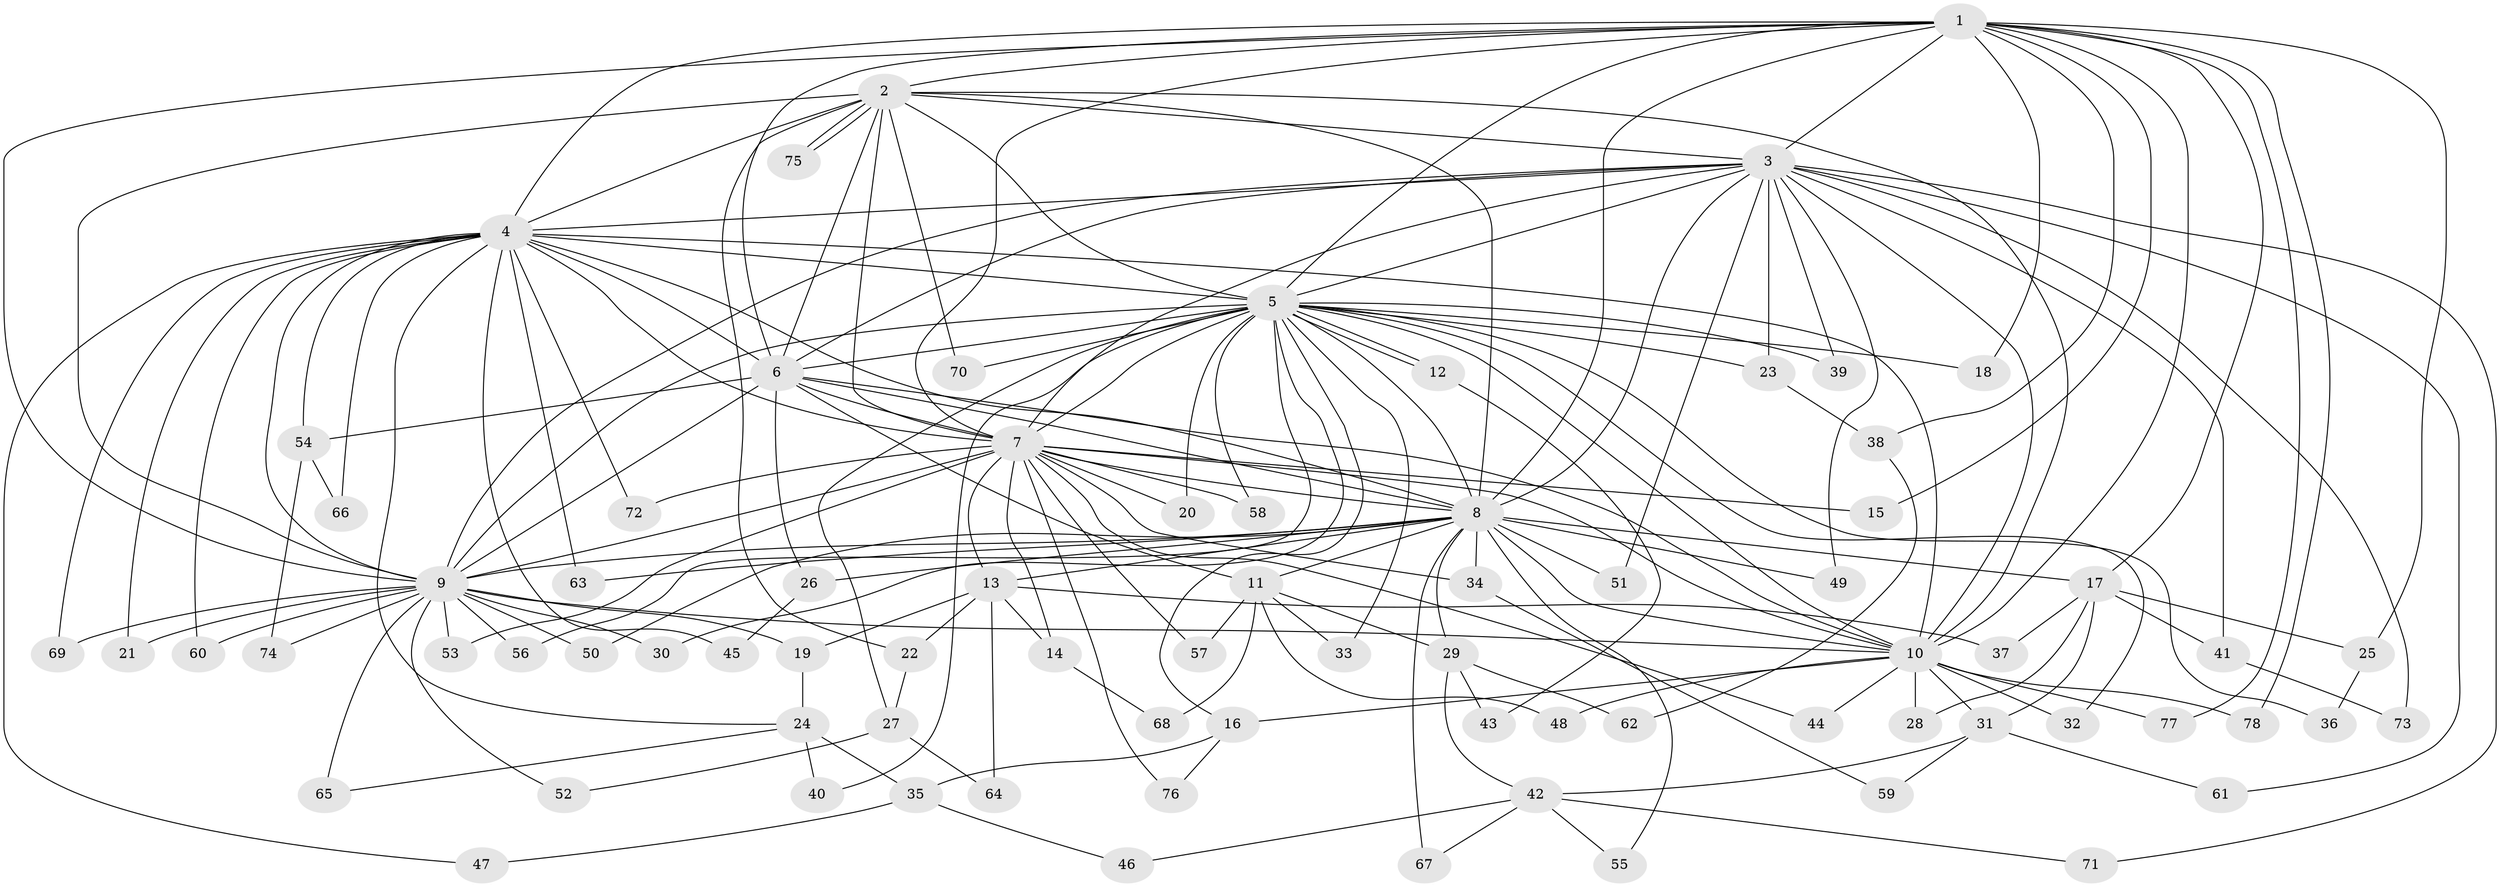 // coarse degree distribution, {3: 0.1875, 6: 0.03125, 2: 0.28125, 17: 0.03125, 5: 0.15625, 16: 0.03125, 10: 0.03125, 4: 0.0625, 11: 0.03125, 13: 0.03125, 15: 0.03125, 7: 0.03125, 1: 0.03125, 9: 0.03125}
// Generated by graph-tools (version 1.1) at 2025/36/03/04/25 23:36:38]
// undirected, 78 vertices, 181 edges
graph export_dot {
  node [color=gray90,style=filled];
  1;
  2;
  3;
  4;
  5;
  6;
  7;
  8;
  9;
  10;
  11;
  12;
  13;
  14;
  15;
  16;
  17;
  18;
  19;
  20;
  21;
  22;
  23;
  24;
  25;
  26;
  27;
  28;
  29;
  30;
  31;
  32;
  33;
  34;
  35;
  36;
  37;
  38;
  39;
  40;
  41;
  42;
  43;
  44;
  45;
  46;
  47;
  48;
  49;
  50;
  51;
  52;
  53;
  54;
  55;
  56;
  57;
  58;
  59;
  60;
  61;
  62;
  63;
  64;
  65;
  66;
  67;
  68;
  69;
  70;
  71;
  72;
  73;
  74;
  75;
  76;
  77;
  78;
  1 -- 2;
  1 -- 3;
  1 -- 4;
  1 -- 5;
  1 -- 6;
  1 -- 7;
  1 -- 8;
  1 -- 9;
  1 -- 10;
  1 -- 15;
  1 -- 17;
  1 -- 18;
  1 -- 25;
  1 -- 38;
  1 -- 77;
  1 -- 78;
  2 -- 3;
  2 -- 4;
  2 -- 5;
  2 -- 6;
  2 -- 7;
  2 -- 8;
  2 -- 9;
  2 -- 10;
  2 -- 22;
  2 -- 70;
  2 -- 75;
  2 -- 75;
  3 -- 4;
  3 -- 5;
  3 -- 6;
  3 -- 7;
  3 -- 8;
  3 -- 9;
  3 -- 10;
  3 -- 23;
  3 -- 39;
  3 -- 41;
  3 -- 49;
  3 -- 51;
  3 -- 61;
  3 -- 71;
  3 -- 73;
  4 -- 5;
  4 -- 6;
  4 -- 7;
  4 -- 8;
  4 -- 9;
  4 -- 10;
  4 -- 21;
  4 -- 24;
  4 -- 45;
  4 -- 47;
  4 -- 54;
  4 -- 60;
  4 -- 63;
  4 -- 66;
  4 -- 69;
  4 -- 72;
  5 -- 6;
  5 -- 7;
  5 -- 8;
  5 -- 9;
  5 -- 10;
  5 -- 12;
  5 -- 12;
  5 -- 16;
  5 -- 18;
  5 -- 20;
  5 -- 23;
  5 -- 27;
  5 -- 30;
  5 -- 32;
  5 -- 33;
  5 -- 36;
  5 -- 39;
  5 -- 40;
  5 -- 56;
  5 -- 58;
  5 -- 70;
  6 -- 7;
  6 -- 8;
  6 -- 9;
  6 -- 10;
  6 -- 11;
  6 -- 26;
  6 -- 54;
  7 -- 8;
  7 -- 9;
  7 -- 10;
  7 -- 13;
  7 -- 14;
  7 -- 15;
  7 -- 20;
  7 -- 34;
  7 -- 44;
  7 -- 53;
  7 -- 57;
  7 -- 58;
  7 -- 72;
  7 -- 76;
  8 -- 9;
  8 -- 10;
  8 -- 11;
  8 -- 13;
  8 -- 17;
  8 -- 26;
  8 -- 29;
  8 -- 34;
  8 -- 49;
  8 -- 50;
  8 -- 51;
  8 -- 55;
  8 -- 63;
  8 -- 67;
  9 -- 10;
  9 -- 19;
  9 -- 21;
  9 -- 30;
  9 -- 50;
  9 -- 52;
  9 -- 53;
  9 -- 56;
  9 -- 60;
  9 -- 65;
  9 -- 69;
  9 -- 74;
  10 -- 16;
  10 -- 28;
  10 -- 31;
  10 -- 32;
  10 -- 44;
  10 -- 48;
  10 -- 77;
  10 -- 78;
  11 -- 29;
  11 -- 33;
  11 -- 48;
  11 -- 57;
  11 -- 68;
  12 -- 43;
  13 -- 14;
  13 -- 19;
  13 -- 22;
  13 -- 37;
  13 -- 64;
  14 -- 68;
  16 -- 35;
  16 -- 76;
  17 -- 25;
  17 -- 28;
  17 -- 31;
  17 -- 37;
  17 -- 41;
  19 -- 24;
  22 -- 27;
  23 -- 38;
  24 -- 35;
  24 -- 40;
  24 -- 65;
  25 -- 36;
  26 -- 45;
  27 -- 52;
  27 -- 64;
  29 -- 42;
  29 -- 43;
  29 -- 62;
  31 -- 42;
  31 -- 59;
  31 -- 61;
  34 -- 59;
  35 -- 46;
  35 -- 47;
  38 -- 62;
  41 -- 73;
  42 -- 46;
  42 -- 55;
  42 -- 67;
  42 -- 71;
  54 -- 66;
  54 -- 74;
}
